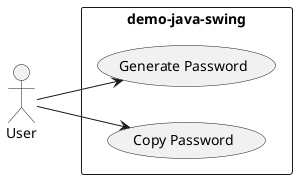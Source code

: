 @startuml
left to right direction

actor "User" as user

rectangle demo-java-swing {
  usecase "Generate Password" as generatePassword
  usecase "Copy Password" as copyPassword
}

user --> generatePassword
user --> copyPassword
@enduml